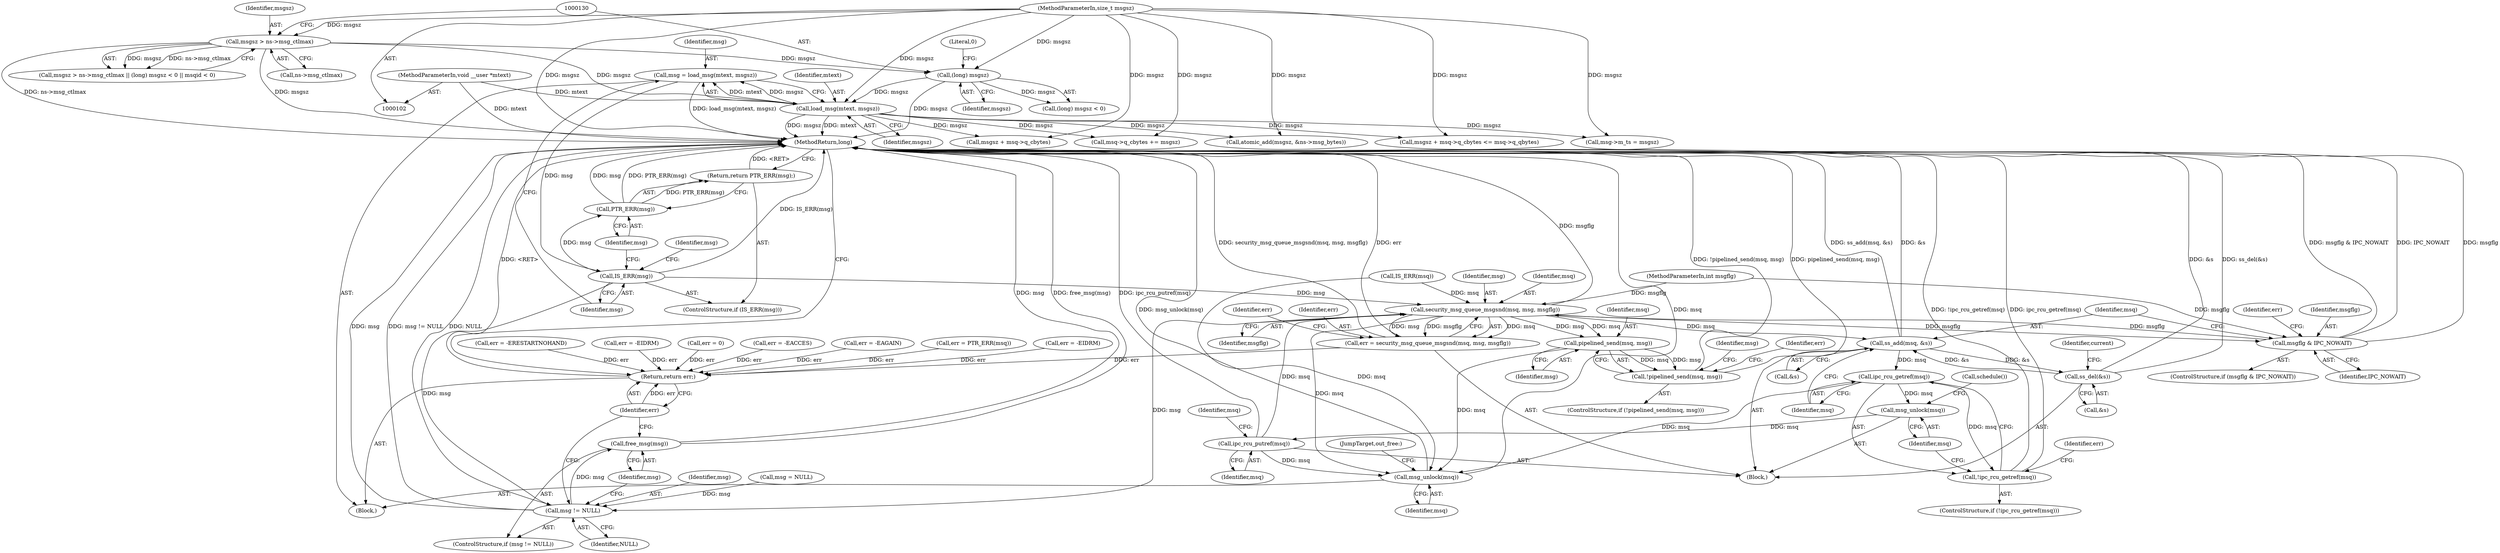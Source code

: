 digraph "0_linux_6062a8dc0517bce23e3c2f7d2fea5e22411269a3@pointer" {
"1000146" [label="(Call,msg = load_msg(mtext, msgsz))"];
"1000148" [label="(Call,load_msg(mtext, msgsz))"];
"1000105" [label="(MethodParameterIn,void __user *mtext)"];
"1000122" [label="(Call,msgsz > ns->msg_ctlmax)"];
"1000106" [label="(MethodParameterIn,size_t msgsz)"];
"1000129" [label="(Call,(long) msgsz)"];
"1000152" [label="(Call,IS_ERR(msg))"];
"1000155" [label="(Call,PTR_ERR(msg))"];
"1000154" [label="(Return,return PTR_ERR(msg);)"];
"1000199" [label="(Call,security_msg_queue_msgsnd(msq, msg, msgflg))"];
"1000197" [label="(Call,err = security_msg_queue_msgsnd(msq, msg, msgflg))"];
"1000348" [label="(Return,return err;)"];
"1000229" [label="(Call,msgflg & IPC_NOWAIT)"];
"1000238" [label="(Call,ss_add(msq, &s))"];
"1000244" [label="(Call,ipc_rcu_getref(msq))"];
"1000243" [label="(Call,!ipc_rcu_getref(msq))"];
"1000252" [label="(Call,msg_unlock(msq))"];
"1000260" [label="(Call,ipc_rcu_putref(msq))"];
"1000339" [label="(Call,msg_unlock(msq))"];
"1000274" [label="(Call,ss_del(&s))"];
"1000299" [label="(Call,pipelined_send(msq, msg))"];
"1000298" [label="(Call,!pipelined_send(msq, msg))"];
"1000343" [label="(Call,msg != NULL)"];
"1000346" [label="(Call,free_msg(msg))"];
"1000182" [label="(Block,)"];
"1000242" [label="(ControlStructure,if (!ipc_rcu_getref(msq)))"];
"1000243" [label="(Call,!ipc_rcu_getref(msq))"];
"1000128" [label="(Call,(long) msgsz < 0)"];
"1000349" [label="(Identifier,err)"];
"1000151" [label="(ControlStructure,if (IS_ERR(msg)))"];
"1000301" [label="(Identifier,msg)"];
"1000156" [label="(Identifier,msg)"];
"1000346" [label="(Call,free_msg(msg))"];
"1000146" [label="(Call,msg = load_msg(mtext, msgsz))"];
"1000124" [label="(Call,ns->msg_ctlmax)"];
"1000240" [label="(Call,&s)"];
"1000344" [label="(Identifier,msg)"];
"1000162" [label="(Call,msg->m_ts = msgsz)"];
"1000265" [label="(Identifier,msq)"];
"1000228" [label="(ControlStructure,if (msgflg & IPC_NOWAIT))"];
"1000275" [label="(Call,&s)"];
"1000233" [label="(Call,err = -EAGAIN)"];
"1000154" [label="(Return,return PTR_ERR(msg);)"];
"1000306" [label="(Identifier,msg)"];
"1000176" [label="(Call,err = PTR_ERR(msq))"];
"1000132" [label="(Literal,0)"];
"1000209" [label="(Call,msgsz + msq->q_cbytes)"];
"1000234" [label="(Identifier,err)"];
"1000123" [label="(Identifier,msgsz)"];
"1000321" [label="(Call,atomic_add(msgsz, &ns->msg_bytes))"];
"1000247" [label="(Call,err = -EIDRM)"];
"1000335" [label="(Call,msg = NULL)"];
"1000252" [label="(Call,msg_unlock(msq))"];
"1000297" [label="(ControlStructure,if (!pipelined_send(msq, msg)))"];
"1000248" [label="(Identifier,err)"];
"1000340" [label="(Identifier,msq)"];
"1000200" [label="(Identifier,msq)"];
"1000245" [label="(Identifier,msq)"];
"1000341" [label="(JumpTarget,out_free:)"];
"1000149" [label="(Identifier,mtext)"];
"1000244" [label="(Call,ipc_rcu_getref(msq))"];
"1000343" [label="(Call,msg != NULL)"];
"1000260" [label="(Call,ipc_rcu_putref(msq))"];
"1000231" [label="(Identifier,IPC_NOWAIT)"];
"1000348" [label="(Return,return err;)"];
"1000279" [label="(Identifier,current)"];
"1000345" [label="(Identifier,NULL)"];
"1000122" [label="(Call,msgsz > ns->msg_ctlmax)"];
"1000281" [label="(Call,err = -ERESTARTNOHAND)"];
"1000155" [label="(Call,PTR_ERR(msg))"];
"1000204" [label="(Identifier,err)"];
"1000148" [label="(Call,load_msg(mtext, msgsz))"];
"1000108" [label="(Block,)"];
"1000147" [label="(Identifier,msg)"];
"1000299" [label="(Call,pipelined_send(msq, msg))"];
"1000230" [label="(Identifier,msgflg)"];
"1000300" [label="(Identifier,msq)"];
"1000153" [label="(Identifier,msg)"];
"1000131" [label="(Identifier,msgsz)"];
"1000107" [label="(MethodParameterIn,int msgflg)"];
"1000106" [label="(MethodParameterIn,size_t msgsz)"];
"1000269" [label="(Call,err = -EIDRM)"];
"1000347" [label="(Identifier,msg)"];
"1000253" [label="(Identifier,msq)"];
"1000274" [label="(Call,ss_del(&s))"];
"1000152" [label="(Call,IS_ERR(msg))"];
"1000150" [label="(Identifier,msgsz)"];
"1000105" [label="(MethodParameterIn,void __user *mtext)"];
"1000208" [label="(Call,msgsz + msq->q_cbytes <= msq->q_qbytes)"];
"1000121" [label="(Call,msgsz > ns->msg_ctlmax || (long) msgsz < 0 || msqid < 0)"];
"1000342" [label="(ControlStructure,if (msg != NULL))"];
"1000254" [label="(Call,schedule())"];
"1000197" [label="(Call,err = security_msg_queue_msgsnd(msq, msg, msgflg))"];
"1000198" [label="(Identifier,err)"];
"1000332" [label="(Call,err = 0)"];
"1000184" [label="(Call,err = -EACCES)"];
"1000298" [label="(Call,!pipelined_send(msq, msg))"];
"1000312" [label="(Call,msq->q_cbytes += msgsz)"];
"1000129" [label="(Call,(long) msgsz)"];
"1000229" [label="(Call,msgflg & IPC_NOWAIT)"];
"1000159" [label="(Identifier,msg)"];
"1000202" [label="(Identifier,msgflg)"];
"1000350" [label="(MethodReturn,long)"];
"1000238" [label="(Call,ss_add(msq, &s))"];
"1000201" [label="(Identifier,msg)"];
"1000261" [label="(Identifier,msq)"];
"1000173" [label="(Call,IS_ERR(msq))"];
"1000333" [label="(Identifier,err)"];
"1000339" [label="(Call,msg_unlock(msq))"];
"1000199" [label="(Call,security_msg_queue_msgsnd(msq, msg, msgflg))"];
"1000239" [label="(Identifier,msq)"];
"1000146" -> "1000108"  [label="AST: "];
"1000146" -> "1000148"  [label="CFG: "];
"1000147" -> "1000146"  [label="AST: "];
"1000148" -> "1000146"  [label="AST: "];
"1000153" -> "1000146"  [label="CFG: "];
"1000146" -> "1000350"  [label="DDG: load_msg(mtext, msgsz)"];
"1000148" -> "1000146"  [label="DDG: mtext"];
"1000148" -> "1000146"  [label="DDG: msgsz"];
"1000146" -> "1000152"  [label="DDG: msg"];
"1000148" -> "1000150"  [label="CFG: "];
"1000149" -> "1000148"  [label="AST: "];
"1000150" -> "1000148"  [label="AST: "];
"1000148" -> "1000350"  [label="DDG: mtext"];
"1000148" -> "1000350"  [label="DDG: msgsz"];
"1000105" -> "1000148"  [label="DDG: mtext"];
"1000122" -> "1000148"  [label="DDG: msgsz"];
"1000129" -> "1000148"  [label="DDG: msgsz"];
"1000106" -> "1000148"  [label="DDG: msgsz"];
"1000148" -> "1000162"  [label="DDG: msgsz"];
"1000148" -> "1000208"  [label="DDG: msgsz"];
"1000148" -> "1000209"  [label="DDG: msgsz"];
"1000148" -> "1000312"  [label="DDG: msgsz"];
"1000148" -> "1000321"  [label="DDG: msgsz"];
"1000105" -> "1000102"  [label="AST: "];
"1000105" -> "1000350"  [label="DDG: mtext"];
"1000122" -> "1000121"  [label="AST: "];
"1000122" -> "1000124"  [label="CFG: "];
"1000123" -> "1000122"  [label="AST: "];
"1000124" -> "1000122"  [label="AST: "];
"1000130" -> "1000122"  [label="CFG: "];
"1000121" -> "1000122"  [label="CFG: "];
"1000122" -> "1000350"  [label="DDG: msgsz"];
"1000122" -> "1000350"  [label="DDG: ns->msg_ctlmax"];
"1000122" -> "1000121"  [label="DDG: msgsz"];
"1000122" -> "1000121"  [label="DDG: ns->msg_ctlmax"];
"1000106" -> "1000122"  [label="DDG: msgsz"];
"1000122" -> "1000129"  [label="DDG: msgsz"];
"1000106" -> "1000102"  [label="AST: "];
"1000106" -> "1000350"  [label="DDG: msgsz"];
"1000106" -> "1000129"  [label="DDG: msgsz"];
"1000106" -> "1000162"  [label="DDG: msgsz"];
"1000106" -> "1000208"  [label="DDG: msgsz"];
"1000106" -> "1000209"  [label="DDG: msgsz"];
"1000106" -> "1000312"  [label="DDG: msgsz"];
"1000106" -> "1000321"  [label="DDG: msgsz"];
"1000129" -> "1000128"  [label="AST: "];
"1000129" -> "1000131"  [label="CFG: "];
"1000130" -> "1000129"  [label="AST: "];
"1000131" -> "1000129"  [label="AST: "];
"1000132" -> "1000129"  [label="CFG: "];
"1000129" -> "1000350"  [label="DDG: msgsz"];
"1000129" -> "1000128"  [label="DDG: msgsz"];
"1000152" -> "1000151"  [label="AST: "];
"1000152" -> "1000153"  [label="CFG: "];
"1000153" -> "1000152"  [label="AST: "];
"1000156" -> "1000152"  [label="CFG: "];
"1000159" -> "1000152"  [label="CFG: "];
"1000152" -> "1000350"  [label="DDG: IS_ERR(msg)"];
"1000152" -> "1000155"  [label="DDG: msg"];
"1000152" -> "1000199"  [label="DDG: msg"];
"1000152" -> "1000343"  [label="DDG: msg"];
"1000155" -> "1000154"  [label="AST: "];
"1000155" -> "1000156"  [label="CFG: "];
"1000156" -> "1000155"  [label="AST: "];
"1000154" -> "1000155"  [label="CFG: "];
"1000155" -> "1000350"  [label="DDG: PTR_ERR(msg)"];
"1000155" -> "1000350"  [label="DDG: msg"];
"1000155" -> "1000154"  [label="DDG: PTR_ERR(msg)"];
"1000154" -> "1000151"  [label="AST: "];
"1000350" -> "1000154"  [label="CFG: "];
"1000154" -> "1000350"  [label="DDG: <RET>"];
"1000199" -> "1000197"  [label="AST: "];
"1000199" -> "1000202"  [label="CFG: "];
"1000200" -> "1000199"  [label="AST: "];
"1000201" -> "1000199"  [label="AST: "];
"1000202" -> "1000199"  [label="AST: "];
"1000197" -> "1000199"  [label="CFG: "];
"1000199" -> "1000350"  [label="DDG: msgflg"];
"1000199" -> "1000197"  [label="DDG: msq"];
"1000199" -> "1000197"  [label="DDG: msg"];
"1000199" -> "1000197"  [label="DDG: msgflg"];
"1000260" -> "1000199"  [label="DDG: msq"];
"1000173" -> "1000199"  [label="DDG: msq"];
"1000229" -> "1000199"  [label="DDG: msgflg"];
"1000107" -> "1000199"  [label="DDG: msgflg"];
"1000199" -> "1000229"  [label="DDG: msgflg"];
"1000199" -> "1000238"  [label="DDG: msq"];
"1000199" -> "1000299"  [label="DDG: msq"];
"1000199" -> "1000299"  [label="DDG: msg"];
"1000199" -> "1000339"  [label="DDG: msq"];
"1000199" -> "1000343"  [label="DDG: msg"];
"1000197" -> "1000182"  [label="AST: "];
"1000198" -> "1000197"  [label="AST: "];
"1000204" -> "1000197"  [label="CFG: "];
"1000197" -> "1000350"  [label="DDG: security_msg_queue_msgsnd(msq, msg, msgflg)"];
"1000197" -> "1000350"  [label="DDG: err"];
"1000197" -> "1000348"  [label="DDG: err"];
"1000348" -> "1000108"  [label="AST: "];
"1000348" -> "1000349"  [label="CFG: "];
"1000349" -> "1000348"  [label="AST: "];
"1000350" -> "1000348"  [label="CFG: "];
"1000348" -> "1000350"  [label="DDG: <RET>"];
"1000349" -> "1000348"  [label="DDG: err"];
"1000247" -> "1000348"  [label="DDG: err"];
"1000332" -> "1000348"  [label="DDG: err"];
"1000281" -> "1000348"  [label="DDG: err"];
"1000184" -> "1000348"  [label="DDG: err"];
"1000233" -> "1000348"  [label="DDG: err"];
"1000176" -> "1000348"  [label="DDG: err"];
"1000269" -> "1000348"  [label="DDG: err"];
"1000229" -> "1000228"  [label="AST: "];
"1000229" -> "1000231"  [label="CFG: "];
"1000230" -> "1000229"  [label="AST: "];
"1000231" -> "1000229"  [label="AST: "];
"1000234" -> "1000229"  [label="CFG: "];
"1000239" -> "1000229"  [label="CFG: "];
"1000229" -> "1000350"  [label="DDG: msgflg & IPC_NOWAIT"];
"1000229" -> "1000350"  [label="DDG: IPC_NOWAIT"];
"1000229" -> "1000350"  [label="DDG: msgflg"];
"1000107" -> "1000229"  [label="DDG: msgflg"];
"1000238" -> "1000182"  [label="AST: "];
"1000238" -> "1000240"  [label="CFG: "];
"1000239" -> "1000238"  [label="AST: "];
"1000240" -> "1000238"  [label="AST: "];
"1000245" -> "1000238"  [label="CFG: "];
"1000238" -> "1000350"  [label="DDG: &s"];
"1000238" -> "1000350"  [label="DDG: ss_add(msq, &s)"];
"1000274" -> "1000238"  [label="DDG: &s"];
"1000238" -> "1000244"  [label="DDG: msq"];
"1000238" -> "1000274"  [label="DDG: &s"];
"1000244" -> "1000243"  [label="AST: "];
"1000244" -> "1000245"  [label="CFG: "];
"1000245" -> "1000244"  [label="AST: "];
"1000243" -> "1000244"  [label="CFG: "];
"1000244" -> "1000243"  [label="DDG: msq"];
"1000244" -> "1000252"  [label="DDG: msq"];
"1000244" -> "1000339"  [label="DDG: msq"];
"1000243" -> "1000242"  [label="AST: "];
"1000248" -> "1000243"  [label="CFG: "];
"1000253" -> "1000243"  [label="CFG: "];
"1000243" -> "1000350"  [label="DDG: ipc_rcu_getref(msq)"];
"1000243" -> "1000350"  [label="DDG: !ipc_rcu_getref(msq)"];
"1000252" -> "1000182"  [label="AST: "];
"1000252" -> "1000253"  [label="CFG: "];
"1000253" -> "1000252"  [label="AST: "];
"1000254" -> "1000252"  [label="CFG: "];
"1000252" -> "1000260"  [label="DDG: msq"];
"1000260" -> "1000182"  [label="AST: "];
"1000260" -> "1000261"  [label="CFG: "];
"1000261" -> "1000260"  [label="AST: "];
"1000265" -> "1000260"  [label="CFG: "];
"1000260" -> "1000350"  [label="DDG: ipc_rcu_putref(msq)"];
"1000260" -> "1000339"  [label="DDG: msq"];
"1000339" -> "1000108"  [label="AST: "];
"1000339" -> "1000340"  [label="CFG: "];
"1000340" -> "1000339"  [label="AST: "];
"1000341" -> "1000339"  [label="CFG: "];
"1000339" -> "1000350"  [label="DDG: msg_unlock(msq)"];
"1000339" -> "1000350"  [label="DDG: msq"];
"1000299" -> "1000339"  [label="DDG: msq"];
"1000173" -> "1000339"  [label="DDG: msq"];
"1000274" -> "1000182"  [label="AST: "];
"1000274" -> "1000275"  [label="CFG: "];
"1000275" -> "1000274"  [label="AST: "];
"1000279" -> "1000274"  [label="CFG: "];
"1000274" -> "1000350"  [label="DDG: &s"];
"1000274" -> "1000350"  [label="DDG: ss_del(&s)"];
"1000299" -> "1000298"  [label="AST: "];
"1000299" -> "1000301"  [label="CFG: "];
"1000300" -> "1000299"  [label="AST: "];
"1000301" -> "1000299"  [label="AST: "];
"1000298" -> "1000299"  [label="CFG: "];
"1000299" -> "1000298"  [label="DDG: msq"];
"1000299" -> "1000298"  [label="DDG: msg"];
"1000298" -> "1000297"  [label="AST: "];
"1000306" -> "1000298"  [label="CFG: "];
"1000333" -> "1000298"  [label="CFG: "];
"1000298" -> "1000350"  [label="DDG: !pipelined_send(msq, msg)"];
"1000298" -> "1000350"  [label="DDG: pipelined_send(msq, msg)"];
"1000343" -> "1000342"  [label="AST: "];
"1000343" -> "1000345"  [label="CFG: "];
"1000344" -> "1000343"  [label="AST: "];
"1000345" -> "1000343"  [label="AST: "];
"1000347" -> "1000343"  [label="CFG: "];
"1000349" -> "1000343"  [label="CFG: "];
"1000343" -> "1000350"  [label="DDG: msg"];
"1000343" -> "1000350"  [label="DDG: msg != NULL"];
"1000343" -> "1000350"  [label="DDG: NULL"];
"1000335" -> "1000343"  [label="DDG: msg"];
"1000343" -> "1000346"  [label="DDG: msg"];
"1000346" -> "1000342"  [label="AST: "];
"1000346" -> "1000347"  [label="CFG: "];
"1000347" -> "1000346"  [label="AST: "];
"1000349" -> "1000346"  [label="CFG: "];
"1000346" -> "1000350"  [label="DDG: msg"];
"1000346" -> "1000350"  [label="DDG: free_msg(msg)"];
}
